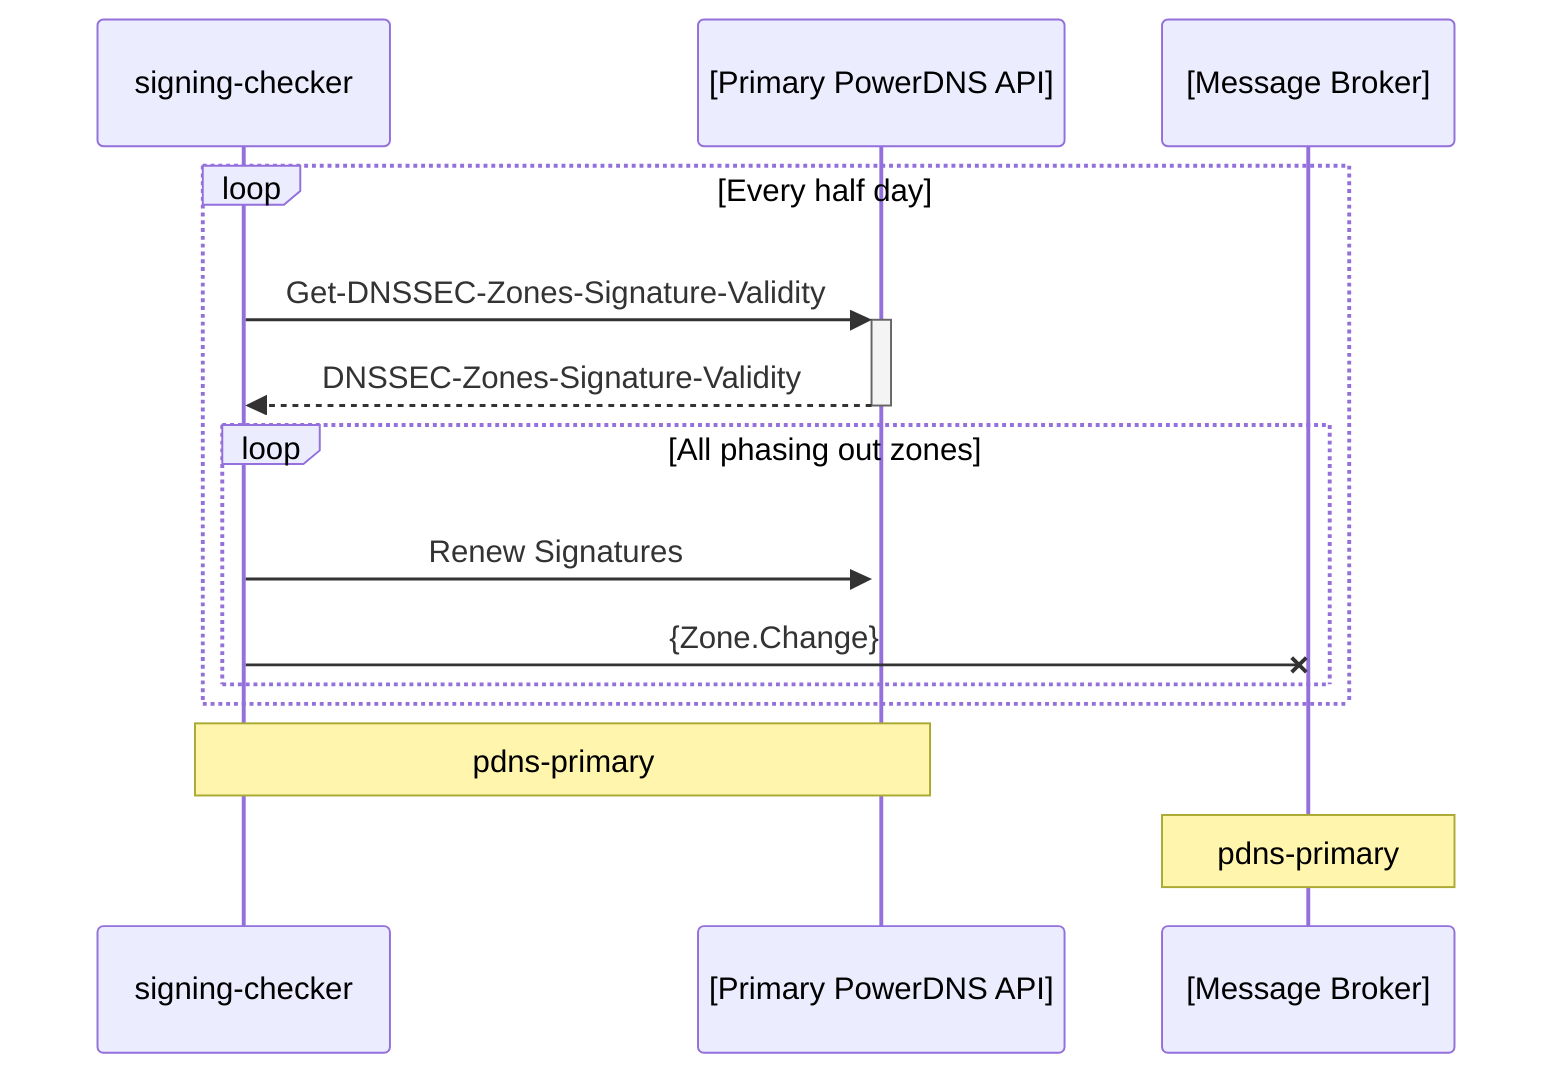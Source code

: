 sequenceDiagram
participant a as signing-checker
participant b as [Primary PowerDNS API]
participant c as [Message Broker]
loop Every half day
a->>+b: Get-DNSSEC-Zones-Signature-Validity
b-->>-a: DNSSEC-Zones-Signature-Validity
loop All phasing out zones
a->>+b: Renew Signatures
a-xc: {Zone.Change}
end
end
Note over a,b: pdns-primary
Note over c: pdns-primary